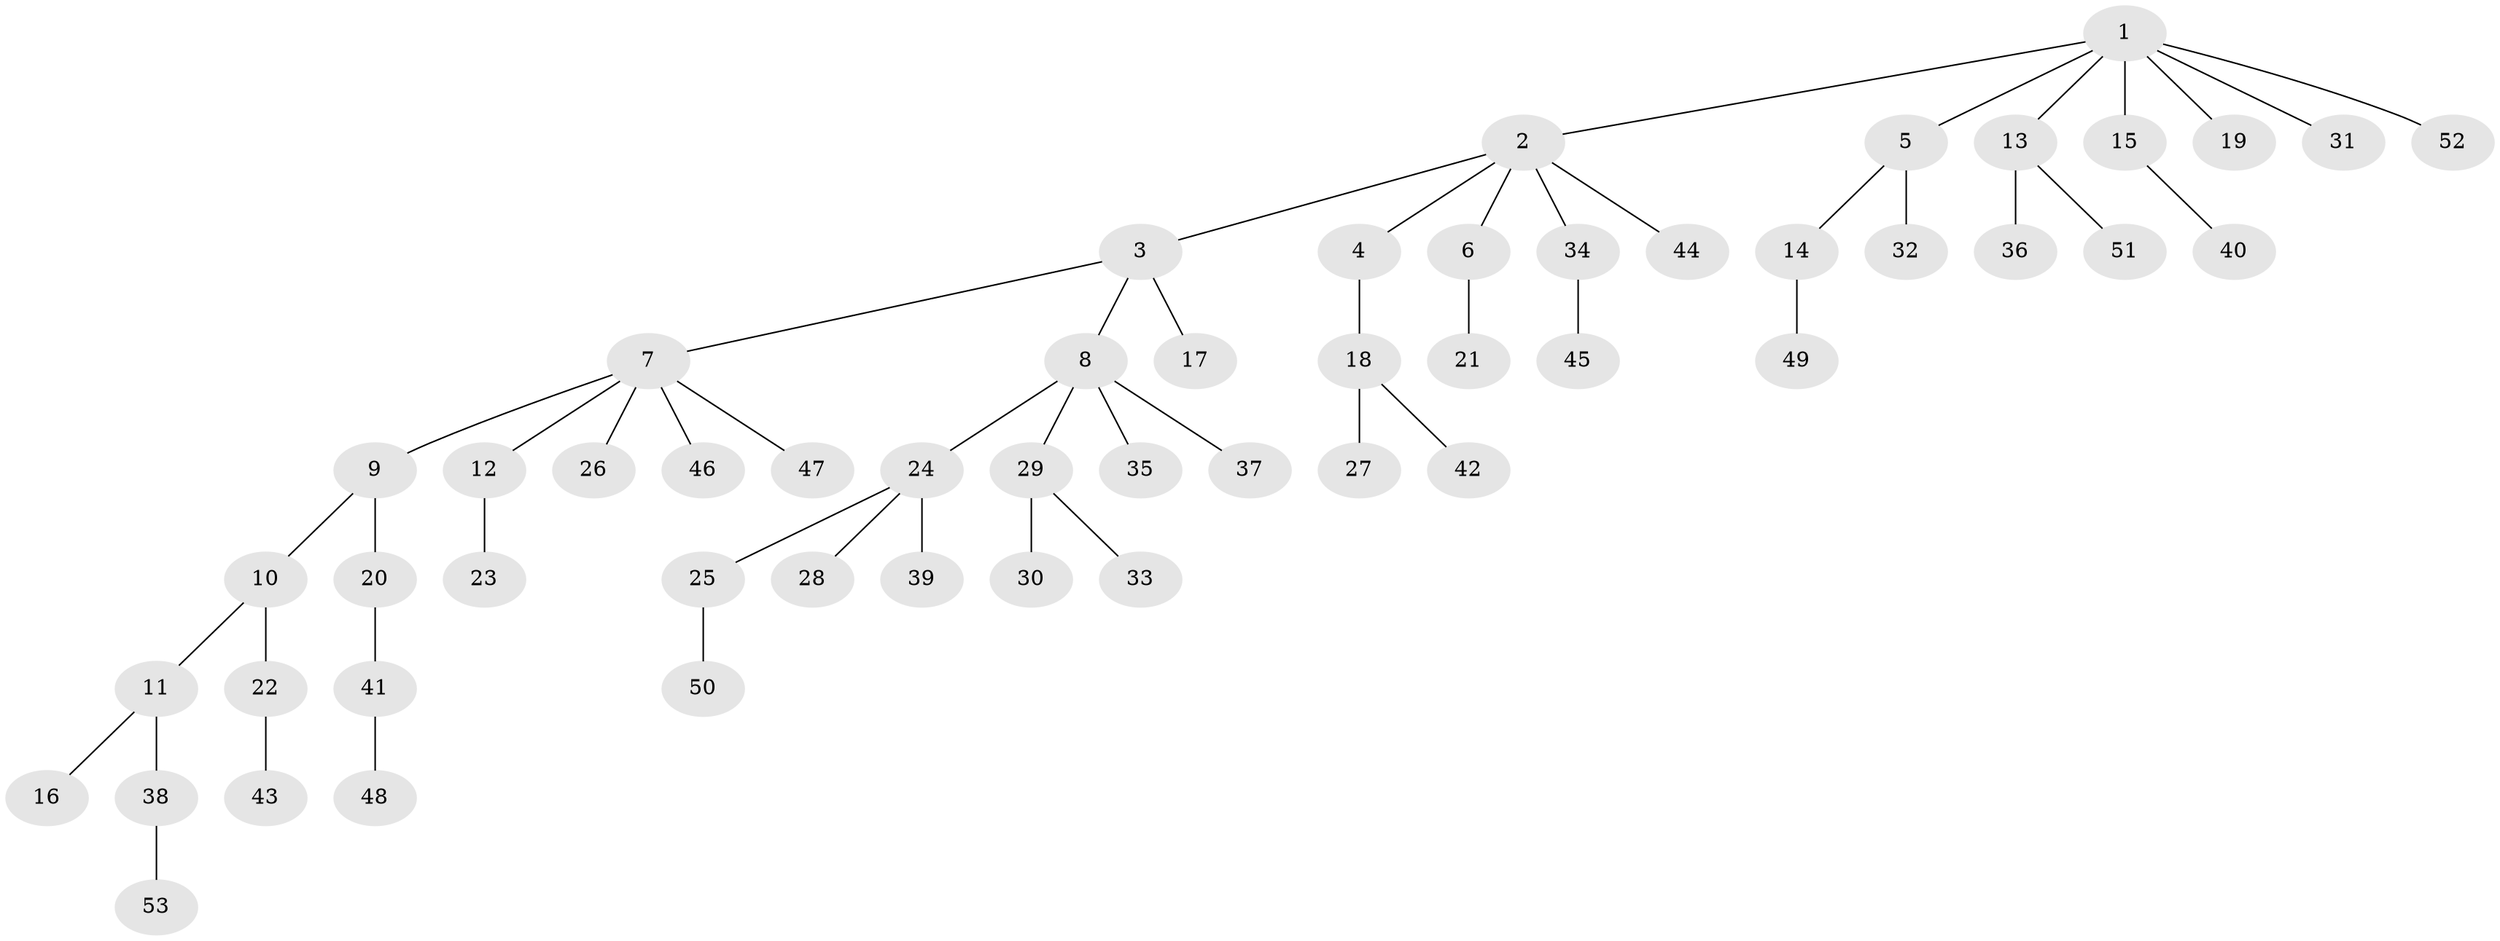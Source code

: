 // coarse degree distribution, {4: 0.0625, 3: 0.25, 1: 0.5, 2: 0.1875}
// Generated by graph-tools (version 1.1) at 2025/51/03/04/25 22:51:35]
// undirected, 53 vertices, 52 edges
graph export_dot {
  node [color=gray90,style=filled];
  1;
  2;
  3;
  4;
  5;
  6;
  7;
  8;
  9;
  10;
  11;
  12;
  13;
  14;
  15;
  16;
  17;
  18;
  19;
  20;
  21;
  22;
  23;
  24;
  25;
  26;
  27;
  28;
  29;
  30;
  31;
  32;
  33;
  34;
  35;
  36;
  37;
  38;
  39;
  40;
  41;
  42;
  43;
  44;
  45;
  46;
  47;
  48;
  49;
  50;
  51;
  52;
  53;
  1 -- 2;
  1 -- 5;
  1 -- 13;
  1 -- 15;
  1 -- 19;
  1 -- 31;
  1 -- 52;
  2 -- 3;
  2 -- 4;
  2 -- 6;
  2 -- 34;
  2 -- 44;
  3 -- 7;
  3 -- 8;
  3 -- 17;
  4 -- 18;
  5 -- 14;
  5 -- 32;
  6 -- 21;
  7 -- 9;
  7 -- 12;
  7 -- 26;
  7 -- 46;
  7 -- 47;
  8 -- 24;
  8 -- 29;
  8 -- 35;
  8 -- 37;
  9 -- 10;
  9 -- 20;
  10 -- 11;
  10 -- 22;
  11 -- 16;
  11 -- 38;
  12 -- 23;
  13 -- 36;
  13 -- 51;
  14 -- 49;
  15 -- 40;
  18 -- 27;
  18 -- 42;
  20 -- 41;
  22 -- 43;
  24 -- 25;
  24 -- 28;
  24 -- 39;
  25 -- 50;
  29 -- 30;
  29 -- 33;
  34 -- 45;
  38 -- 53;
  41 -- 48;
}
